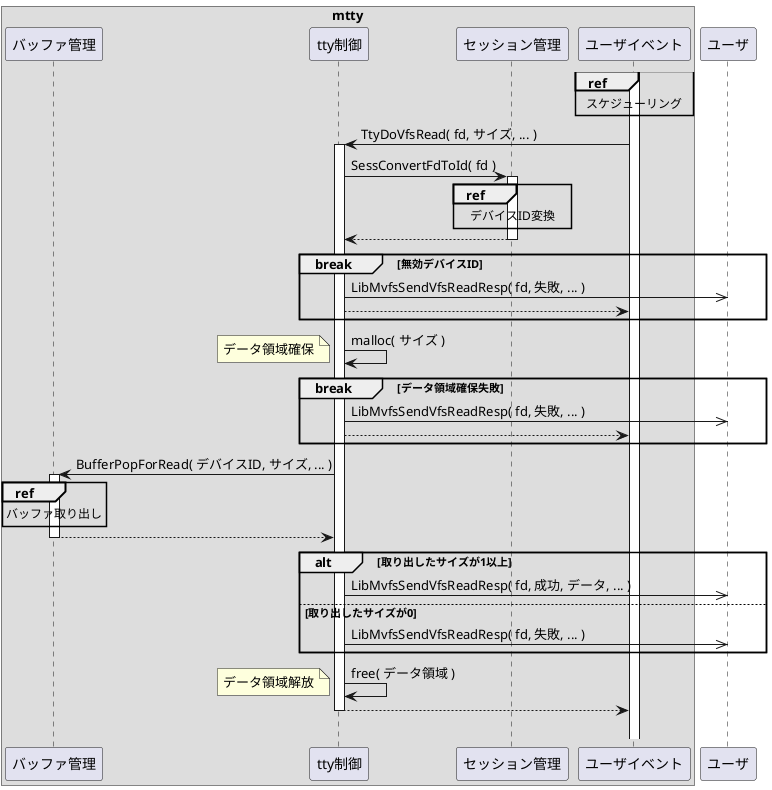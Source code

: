 @startuml

box "mtty"
    participant "バッファ管理"   as buffer
    participant "tty制御"        as tty
    participant "セッション管理" as sess
    participant "ユーザイベント" as uevt
end box
participant "ユーザ" as user

activate uevt

ref over uevt: スケジューリング

tty <- uevt: TtyDoVfsRead( fd, サイズ, ... )
activate tty

tty -> sess: SessConvertFdToId( fd )
activate sess
ref over sess: デバイスID変換
tty <-- sess:
deactivate sess

break 無効デバイスID
    tty ->> user: LibMvfsSendVfsReadResp( fd, 失敗, ... )
    tty --> uevt:
end opt

tty -> tty: malloc( サイズ )
note left: データ領域確保

break データ領域確保失敗
    tty ->> user: LibMvfsSendVfsReadResp( fd, 失敗, ... )
    tty --> uevt:
end opt

buffer <- tty: BufferPopForRead( デバイスID, サイズ, ... )
activate buffer
ref over buffer : バッファ取り出し
buffer --> tty:
deactivate buffer

alt 取り出したサイズが1以上
    tty ->> user: LibMvfsSendVfsReadResp( fd, 成功, データ, ... )
else 取り出したサイズが0
    tty ->> user: LibMvfsSendVfsReadResp( fd, 失敗, ... )
end alt

tty -> tty: free( データ領域 )
note left: データ領域解放

tty --> uevt:
deactivate tty

||20||

@enduml
